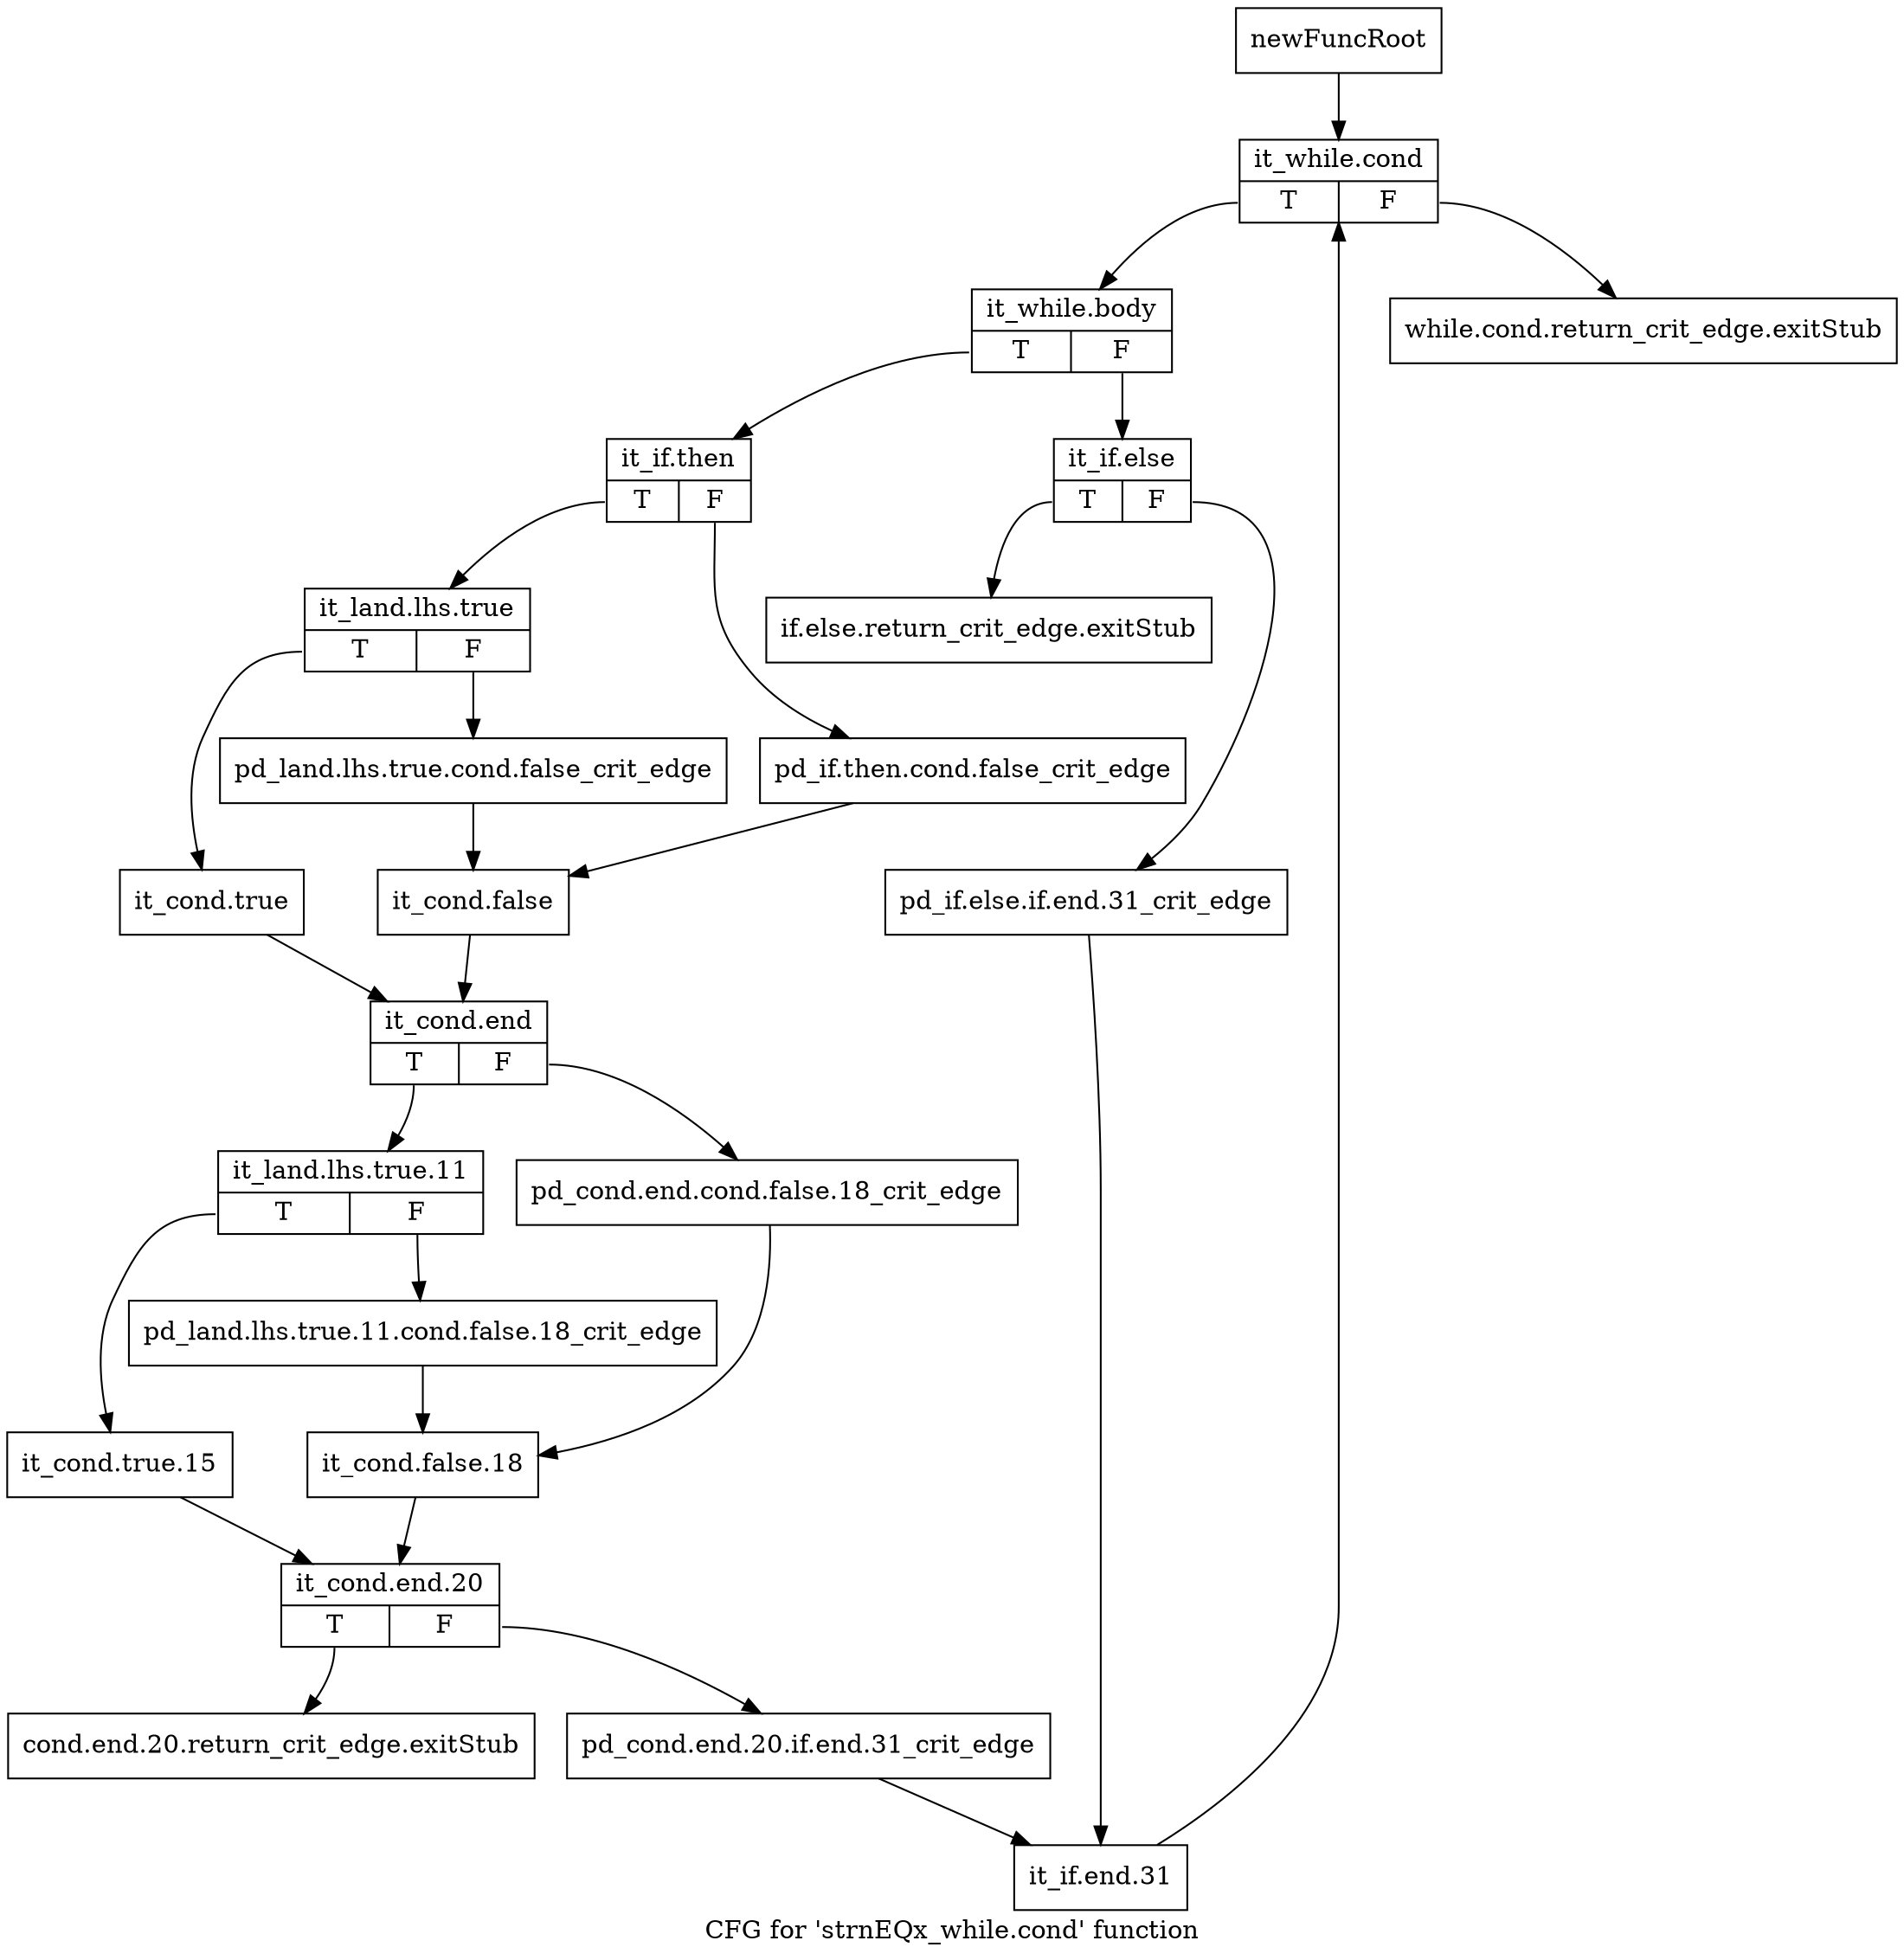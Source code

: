 digraph "CFG for 'strnEQx_while.cond' function" {
	label="CFG for 'strnEQx_while.cond' function";

	Node0x59ccf80 [shape=record,label="{newFuncRoot}"];
	Node0x59ccf80 -> Node0x59cd0c0;
	Node0x59ccfd0 [shape=record,label="{while.cond.return_crit_edge.exitStub}"];
	Node0x59cd020 [shape=record,label="{if.else.return_crit_edge.exitStub}"];
	Node0x59cd070 [shape=record,label="{cond.end.20.return_crit_edge.exitStub}"];
	Node0x59cd0c0 [shape=record,label="{it_while.cond|{<s0>T|<s1>F}}"];
	Node0x59cd0c0:s0 -> Node0x59cd110;
	Node0x59cd0c0:s1 -> Node0x59ccfd0;
	Node0x59cd110 [shape=record,label="{it_while.body|{<s0>T|<s1>F}}"];
	Node0x59cd110:s0 -> Node0x59cd200;
	Node0x59cd110:s1 -> Node0x59cd160;
	Node0x59cd160 [shape=record,label="{it_if.else|{<s0>T|<s1>F}}"];
	Node0x59cd160:s0 -> Node0x59cd020;
	Node0x59cd160:s1 -> Node0x59cd1b0;
	Node0x59cd1b0 [shape=record,label="{pd_if.else.if.end.31_crit_edge}"];
	Node0x59cd1b0 -> Node0x59ce760;
	Node0x59cd200 [shape=record,label="{it_if.then|{<s0>T|<s1>F}}"];
	Node0x59cd200:s0 -> Node0x59cd2a0;
	Node0x59cd200:s1 -> Node0x59cd250;
	Node0x59cd250 [shape=record,label="{pd_if.then.cond.false_crit_edge}"];
	Node0x59cd250 -> Node0x59cd340;
	Node0x59cd2a0 [shape=record,label="{it_land.lhs.true|{<s0>T|<s1>F}}"];
	Node0x59cd2a0:s0 -> Node0x59cd390;
	Node0x59cd2a0:s1 -> Node0x59cd2f0;
	Node0x59cd2f0 [shape=record,label="{pd_land.lhs.true.cond.false_crit_edge}"];
	Node0x59cd2f0 -> Node0x59cd340;
	Node0x59cd340 [shape=record,label="{it_cond.false}"];
	Node0x59cd340 -> Node0x59cd3e0;
	Node0x59cd390 [shape=record,label="{it_cond.true}"];
	Node0x59cd390 -> Node0x59cd3e0;
	Node0x59cd3e0 [shape=record,label="{it_cond.end|{<s0>T|<s1>F}}"];
	Node0x59cd3e0:s0 -> Node0x59ce580;
	Node0x59cd3e0:s1 -> Node0x59ce530;
	Node0x59ce530 [shape=record,label="{pd_cond.end.cond.false.18_crit_edge}"];
	Node0x59ce530 -> Node0x59ce620;
	Node0x59ce580 [shape=record,label="{it_land.lhs.true.11|{<s0>T|<s1>F}}"];
	Node0x59ce580:s0 -> Node0x59ce670;
	Node0x59ce580:s1 -> Node0x59ce5d0;
	Node0x59ce5d0 [shape=record,label="{pd_land.lhs.true.11.cond.false.18_crit_edge}"];
	Node0x59ce5d0 -> Node0x59ce620;
	Node0x59ce620 [shape=record,label="{it_cond.false.18}"];
	Node0x59ce620 -> Node0x59ce6c0;
	Node0x59ce670 [shape=record,label="{it_cond.true.15}"];
	Node0x59ce670 -> Node0x59ce6c0;
	Node0x59ce6c0 [shape=record,label="{it_cond.end.20|{<s0>T|<s1>F}}"];
	Node0x59ce6c0:s0 -> Node0x59cd070;
	Node0x59ce6c0:s1 -> Node0x59ce710;
	Node0x59ce710 [shape=record,label="{pd_cond.end.20.if.end.31_crit_edge}"];
	Node0x59ce710 -> Node0x59ce760;
	Node0x59ce760 [shape=record,label="{it_if.end.31}"];
	Node0x59ce760 -> Node0x59cd0c0;
}
